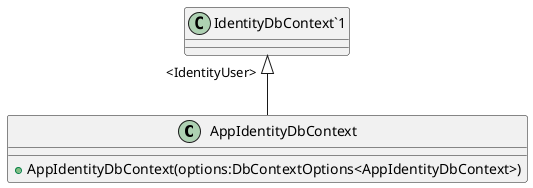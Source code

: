 @startuml
class AppIdentityDbContext {
    + AppIdentityDbContext(options:DbContextOptions<AppIdentityDbContext>)
}
"IdentityDbContext`1" "<IdentityUser>" <|-- AppIdentityDbContext
@enduml
